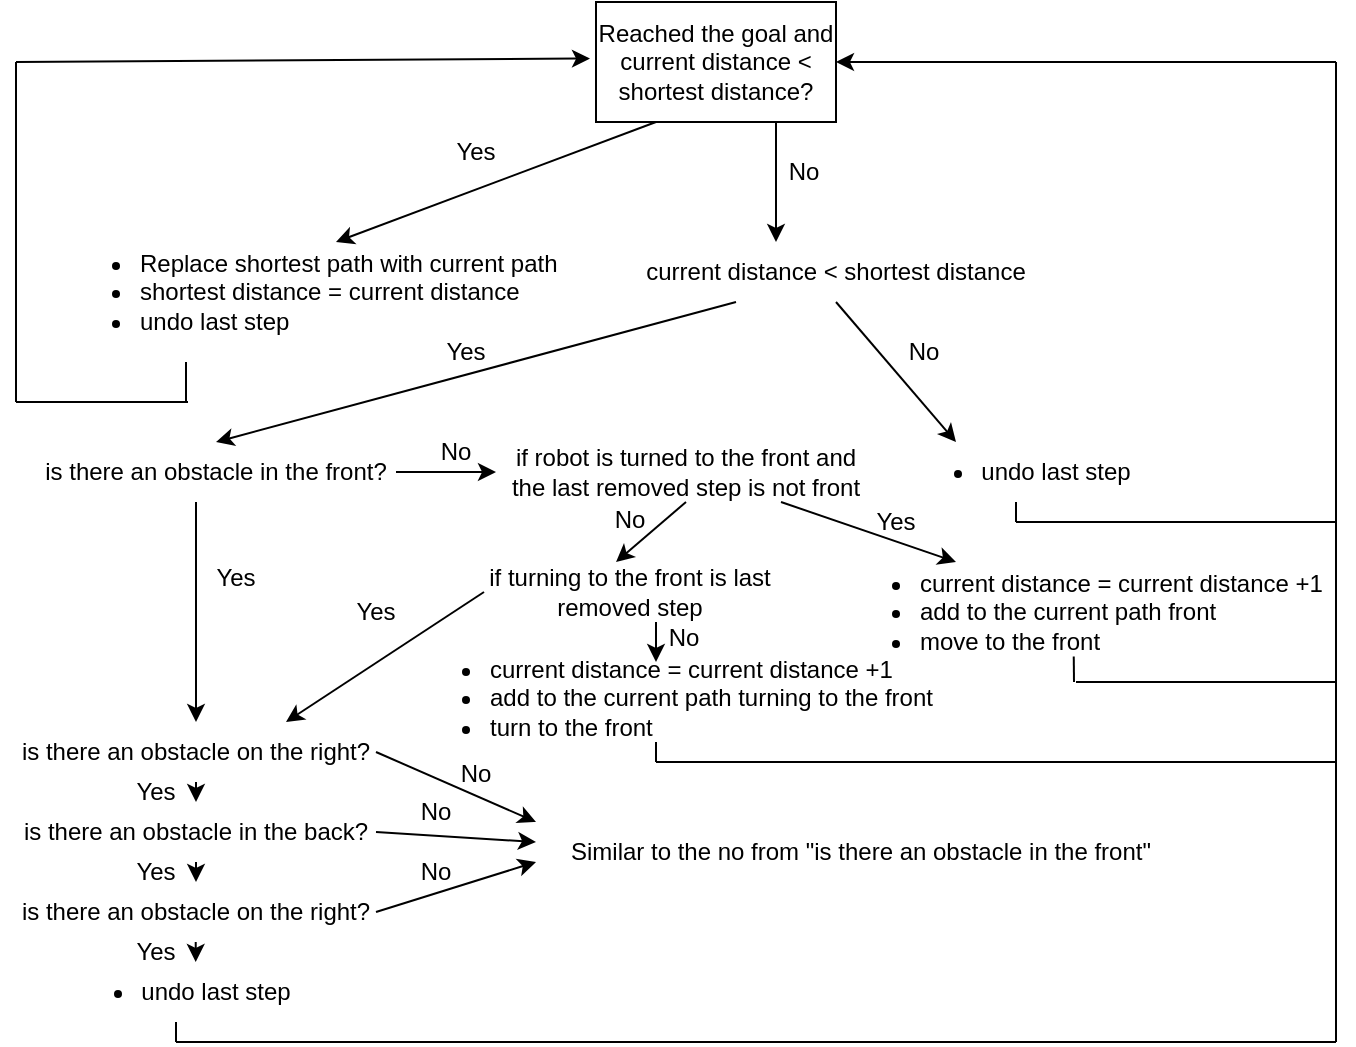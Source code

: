 <mxfile version="17.2.1" type="device"><diagram id="DpkF_7UAGy-t8U02iwhb" name="Page-1"><mxGraphModel dx="1093" dy="515" grid="1" gridSize="10" guides="1" tooltips="1" connect="1" arrows="1" fold="1" page="1" pageScale="1" pageWidth="827" pageHeight="1169" math="0" shadow="0"><root><mxCell id="0"/><mxCell id="1" parent="0"/><mxCell id="8ZDmjbbhvtat1mvm6XjR-16" value="Reached the goal and current distance &amp;lt; shortest distance?" style="rounded=0;whiteSpace=wrap;html=1;fontColor=#000000;" vertex="1" parent="1"><mxGeometry x="310" y="20" width="120" height="60" as="geometry"/></mxCell><mxCell id="8ZDmjbbhvtat1mvm6XjR-17" value="" style="endArrow=classic;html=1;rounded=0;fontColor=#000000;exitX=0.25;exitY=1;exitDx=0;exitDy=0;" edge="1" parent="1" source="8ZDmjbbhvtat1mvm6XjR-16"><mxGeometry width="50" height="50" relative="1" as="geometry"><mxPoint x="350" y="60" as="sourcePoint"/><mxPoint x="180" y="140" as="targetPoint"/></mxGeometry></mxCell><mxCell id="8ZDmjbbhvtat1mvm6XjR-18" value="" style="endArrow=classic;html=1;rounded=0;fontColor=#000000;exitX=0.75;exitY=1;exitDx=0;exitDy=0;" edge="1" parent="1" source="8ZDmjbbhvtat1mvm6XjR-16"><mxGeometry width="50" height="50" relative="1" as="geometry"><mxPoint x="350" y="60" as="sourcePoint"/><mxPoint x="400" y="140" as="targetPoint"/></mxGeometry></mxCell><mxCell id="8ZDmjbbhvtat1mvm6XjR-19" value="Yes" style="text;html=1;strokeColor=none;fillColor=none;align=center;verticalAlign=middle;whiteSpace=wrap;rounded=0;fontColor=#000000;" vertex="1" parent="1"><mxGeometry x="220" y="80" width="60" height="30" as="geometry"/></mxCell><mxCell id="8ZDmjbbhvtat1mvm6XjR-20" value="&lt;ul&gt;&lt;li&gt;Replace shortest path with current path&lt;/li&gt;&lt;li&gt;shortest distance = current distance&lt;/li&gt;&lt;li&gt;undo last step&lt;/li&gt;&lt;/ul&gt;" style="text;html=1;strokeColor=none;fillColor=none;align=left;verticalAlign=middle;whiteSpace=wrap;rounded=0;fontColor=#000000;" vertex="1" parent="1"><mxGeometry x="40" y="130" width="260" height="70" as="geometry"/></mxCell><mxCell id="8ZDmjbbhvtat1mvm6XjR-24" value="" style="endArrow=none;html=1;rounded=0;fontColor=#000000;exitX=0.25;exitY=1;exitDx=0;exitDy=0;" edge="1" parent="1" source="8ZDmjbbhvtat1mvm6XjR-20"><mxGeometry width="50" height="50" relative="1" as="geometry"><mxPoint x="390" y="200" as="sourcePoint"/><mxPoint x="105" y="220" as="targetPoint"/></mxGeometry></mxCell><mxCell id="8ZDmjbbhvtat1mvm6XjR-25" value="" style="endArrow=none;html=1;rounded=0;fontColor=#000000;" edge="1" parent="1"><mxGeometry width="50" height="50" relative="1" as="geometry"><mxPoint x="106" y="220" as="sourcePoint"/><mxPoint x="20" y="220" as="targetPoint"/></mxGeometry></mxCell><mxCell id="8ZDmjbbhvtat1mvm6XjR-26" value="" style="endArrow=none;html=1;rounded=0;fontColor=#000000;" edge="1" parent="1"><mxGeometry width="50" height="50" relative="1" as="geometry"><mxPoint x="20" y="220" as="sourcePoint"/><mxPoint x="20" y="50" as="targetPoint"/></mxGeometry></mxCell><mxCell id="8ZDmjbbhvtat1mvm6XjR-28" value="" style="endArrow=classic;html=1;rounded=0;fontColor=#000000;entryX=-0.025;entryY=0.471;entryDx=0;entryDy=0;entryPerimeter=0;" edge="1" parent="1" target="8ZDmjbbhvtat1mvm6XjR-16"><mxGeometry width="50" height="50" relative="1" as="geometry"><mxPoint x="20" y="50" as="sourcePoint"/><mxPoint x="250" y="80" as="targetPoint"/></mxGeometry></mxCell><mxCell id="8ZDmjbbhvtat1mvm6XjR-29" value="No" style="text;html=1;strokeColor=none;fillColor=none;align=center;verticalAlign=middle;whiteSpace=wrap;rounded=0;fontColor=#000000;" vertex="1" parent="1"><mxGeometry x="384" y="90" width="60" height="30" as="geometry"/></mxCell><mxCell id="8ZDmjbbhvtat1mvm6XjR-30" value="current distance &amp;lt; shortest distance" style="text;html=1;strokeColor=none;fillColor=none;align=center;verticalAlign=middle;whiteSpace=wrap;rounded=0;fontColor=#000000;" vertex="1" parent="1"><mxGeometry x="330" y="140" width="200" height="30" as="geometry"/></mxCell><mxCell id="8ZDmjbbhvtat1mvm6XjR-31" value="" style="endArrow=classic;html=1;rounded=0;fontColor=#000000;exitX=0.25;exitY=1;exitDx=0;exitDy=0;entryX=0.5;entryY=0;entryDx=0;entryDy=0;" edge="1" parent="1" source="8ZDmjbbhvtat1mvm6XjR-30" target="8ZDmjbbhvtat1mvm6XjR-36"><mxGeometry width="50" height="50" relative="1" as="geometry"><mxPoint x="270" y="160" as="sourcePoint"/><mxPoint x="180" y="240" as="targetPoint"/></mxGeometry></mxCell><mxCell id="8ZDmjbbhvtat1mvm6XjR-32" value="Yes" style="text;html=1;strokeColor=none;fillColor=none;align=center;verticalAlign=middle;whiteSpace=wrap;rounded=0;fontColor=#000000;" vertex="1" parent="1"><mxGeometry x="215" y="180" width="60" height="30" as="geometry"/></mxCell><mxCell id="8ZDmjbbhvtat1mvm6XjR-33" value="" style="endArrow=classic;html=1;rounded=0;fontColor=#000000;exitX=0.5;exitY=1;exitDx=0;exitDy=0;" edge="1" parent="1" source="8ZDmjbbhvtat1mvm6XjR-30"><mxGeometry width="50" height="50" relative="1" as="geometry"><mxPoint x="420" y="160" as="sourcePoint"/><mxPoint x="490" y="240" as="targetPoint"/></mxGeometry></mxCell><mxCell id="8ZDmjbbhvtat1mvm6XjR-34" value="No" style="text;html=1;strokeColor=none;fillColor=none;align=center;verticalAlign=middle;whiteSpace=wrap;rounded=0;fontColor=#000000;" vertex="1" parent="1"><mxGeometry x="444" y="180" width="60" height="30" as="geometry"/></mxCell><mxCell id="8ZDmjbbhvtat1mvm6XjR-35" value="&lt;ul&gt;&lt;li&gt;undo last step&lt;/li&gt;&lt;/ul&gt;" style="text;html=1;strokeColor=none;fillColor=none;align=center;verticalAlign=middle;whiteSpace=wrap;rounded=0;fontColor=#000000;" vertex="1" parent="1"><mxGeometry x="460" y="240" width="120" height="30" as="geometry"/></mxCell><mxCell id="8ZDmjbbhvtat1mvm6XjR-36" value="is there an obstacle in the front?" style="text;html=1;strokeColor=none;fillColor=none;align=center;verticalAlign=middle;whiteSpace=wrap;rounded=0;fontColor=#000000;" vertex="1" parent="1"><mxGeometry x="30" y="240" width="180" height="30" as="geometry"/></mxCell><mxCell id="8ZDmjbbhvtat1mvm6XjR-39" value="" style="endArrow=classic;html=1;rounded=0;fontColor=#000000;entryX=1;entryY=0.5;entryDx=0;entryDy=0;" edge="1" parent="1" target="8ZDmjbbhvtat1mvm6XjR-16"><mxGeometry width="50" height="50" relative="1" as="geometry"><mxPoint x="680" y="50" as="sourcePoint"/><mxPoint x="460" y="170" as="targetPoint"/></mxGeometry></mxCell><mxCell id="8ZDmjbbhvtat1mvm6XjR-40" value="" style="endArrow=none;html=1;rounded=0;fontColor=#000000;" edge="1" parent="1"><mxGeometry width="50" height="50" relative="1" as="geometry"><mxPoint x="680" y="280" as="sourcePoint"/><mxPoint x="680" y="50" as="targetPoint"/></mxGeometry></mxCell><mxCell id="8ZDmjbbhvtat1mvm6XjR-41" value="" style="endArrow=none;html=1;rounded=0;fontColor=#000000;" edge="1" parent="1"><mxGeometry width="50" height="50" relative="1" as="geometry"><mxPoint x="680" y="280" as="sourcePoint"/><mxPoint x="520" y="280" as="targetPoint"/></mxGeometry></mxCell><mxCell id="8ZDmjbbhvtat1mvm6XjR-42" value="" style="endArrow=none;html=1;rounded=0;fontColor=#000000;entryX=0.5;entryY=1;entryDx=0;entryDy=0;" edge="1" parent="1" target="8ZDmjbbhvtat1mvm6XjR-35"><mxGeometry width="50" height="50" relative="1" as="geometry"><mxPoint x="520" y="280" as="sourcePoint"/><mxPoint x="520" y="280" as="targetPoint"/></mxGeometry></mxCell><mxCell id="8ZDmjbbhvtat1mvm6XjR-43" value="" style="endArrow=classic;html=1;rounded=0;fontColor=#000000;entryX=0.5;entryY=0;entryDx=0;entryDy=0;" edge="1" parent="1" target="8ZDmjbbhvtat1mvm6XjR-46"><mxGeometry width="50" height="50" relative="1" as="geometry"><mxPoint x="110" y="270" as="sourcePoint"/><mxPoint x="190" y="280" as="targetPoint"/><Array as="points"><mxPoint x="110" y="270"/><mxPoint x="110" y="310"/></Array></mxGeometry></mxCell><mxCell id="8ZDmjbbhvtat1mvm6XjR-46" value="is there an obstacle on the right?" style="text;html=1;strokeColor=none;fillColor=none;align=center;verticalAlign=middle;whiteSpace=wrap;rounded=0;fontColor=#000000;" vertex="1" parent="1"><mxGeometry x="20" y="380" width="180" height="30" as="geometry"/></mxCell><mxCell id="8ZDmjbbhvtat1mvm6XjR-53" value="Yes" style="text;html=1;strokeColor=none;fillColor=none;align=center;verticalAlign=middle;whiteSpace=wrap;rounded=0;fontColor=#000000;" vertex="1" parent="1"><mxGeometry x="60" y="440" width="60" height="30" as="geometry"/></mxCell><mxCell id="8ZDmjbbhvtat1mvm6XjR-54" value="is there an obstacle in the back?" style="text;html=1;strokeColor=none;fillColor=none;align=center;verticalAlign=middle;whiteSpace=wrap;rounded=0;fontColor=#000000;" vertex="1" parent="1"><mxGeometry x="20" y="420" width="180" height="30" as="geometry"/></mxCell><mxCell id="8ZDmjbbhvtat1mvm6XjR-55" value="is there an obstacle on the right?" style="text;html=1;strokeColor=none;fillColor=none;align=center;verticalAlign=middle;whiteSpace=wrap;rounded=0;fontColor=#000000;" vertex="1" parent="1"><mxGeometry x="20" y="460" width="180" height="30" as="geometry"/></mxCell><mxCell id="8ZDmjbbhvtat1mvm6XjR-56" value="" style="endArrow=classic;html=1;rounded=0;fontColor=#000000;exitX=0.5;exitY=1;exitDx=0;exitDy=0;" edge="1" parent="1" source="8ZDmjbbhvtat1mvm6XjR-46" target="8ZDmjbbhvtat1mvm6XjR-54"><mxGeometry width="50" height="50" relative="1" as="geometry"><mxPoint x="140" y="400" as="sourcePoint"/><mxPoint x="190" y="350" as="targetPoint"/></mxGeometry></mxCell><mxCell id="8ZDmjbbhvtat1mvm6XjR-57" value="" style="endArrow=classic;html=1;rounded=0;fontColor=#000000;exitX=0.5;exitY=1;exitDx=0;exitDy=0;" edge="1" parent="1" source="8ZDmjbbhvtat1mvm6XjR-54" target="8ZDmjbbhvtat1mvm6XjR-55"><mxGeometry width="50" height="50" relative="1" as="geometry"><mxPoint x="140" y="400" as="sourcePoint"/><mxPoint x="190" y="350" as="targetPoint"/></mxGeometry></mxCell><mxCell id="8ZDmjbbhvtat1mvm6XjR-58" value="Yes" style="text;html=1;strokeColor=none;fillColor=none;align=center;verticalAlign=middle;whiteSpace=wrap;rounded=0;fontColor=#000000;" vertex="1" parent="1"><mxGeometry x="60" y="400" width="60" height="30" as="geometry"/></mxCell><mxCell id="8ZDmjbbhvtat1mvm6XjR-59" value="Yes" style="text;html=1;strokeColor=none;fillColor=none;align=center;verticalAlign=middle;whiteSpace=wrap;rounded=0;fontColor=#000000;" vertex="1" parent="1"><mxGeometry x="100" y="293" width="60" height="30" as="geometry"/></mxCell><mxCell id="8ZDmjbbhvtat1mvm6XjR-64" value="if robot is turned to the front and the last removed step is not front" style="text;html=1;strokeColor=none;fillColor=none;align=center;verticalAlign=middle;whiteSpace=wrap;rounded=0;fontColor=#000000;" vertex="1" parent="1"><mxGeometry x="260" y="240" width="190" height="30" as="geometry"/></mxCell><mxCell id="8ZDmjbbhvtat1mvm6XjR-65" value="" style="endArrow=classic;html=1;rounded=0;fontColor=#000000;exitX=1;exitY=0.5;exitDx=0;exitDy=0;" edge="1" parent="1" source="8ZDmjbbhvtat1mvm6XjR-36"><mxGeometry width="50" height="50" relative="1" as="geometry"><mxPoint x="300" y="290" as="sourcePoint"/><mxPoint x="260" y="255" as="targetPoint"/></mxGeometry></mxCell><mxCell id="8ZDmjbbhvtat1mvm6XjR-66" value="No" style="text;html=1;strokeColor=none;fillColor=none;align=center;verticalAlign=middle;whiteSpace=wrap;rounded=0;fontColor=#000000;" vertex="1" parent="1"><mxGeometry x="210" y="230" width="60" height="30" as="geometry"/></mxCell><mxCell id="8ZDmjbbhvtat1mvm6XjR-67" value="" style="endArrow=classic;html=1;rounded=0;fontColor=#000000;exitX=0.75;exitY=1;exitDx=0;exitDy=0;" edge="1" parent="1" source="8ZDmjbbhvtat1mvm6XjR-64"><mxGeometry width="50" height="50" relative="1" as="geometry"><mxPoint x="310" y="310" as="sourcePoint"/><mxPoint x="490" y="300" as="targetPoint"/></mxGeometry></mxCell><mxCell id="8ZDmjbbhvtat1mvm6XjR-68" value="Yes" style="text;html=1;strokeColor=none;fillColor=none;align=center;verticalAlign=middle;whiteSpace=wrap;rounded=0;fontColor=#000000;" vertex="1" parent="1"><mxGeometry x="430" y="266" width="60" height="28" as="geometry"/></mxCell><mxCell id="8ZDmjbbhvtat1mvm6XjR-70" value="&lt;ul&gt;&lt;li&gt;current distance = current distance +1&lt;/li&gt;&lt;li&gt;add to the current path front&lt;/li&gt;&lt;li&gt;move to the front&lt;/li&gt;&lt;/ul&gt;" style="text;html=1;strokeColor=none;fillColor=none;align=left;verticalAlign=middle;whiteSpace=wrap;rounded=0;fontColor=#000000;" vertex="1" parent="1"><mxGeometry x="430" y="310" width="259" height="30" as="geometry"/></mxCell><mxCell id="8ZDmjbbhvtat1mvm6XjR-71" value="" style="endArrow=none;html=1;rounded=0;fontColor=#000000;entryX=0.459;entryY=1.243;entryDx=0;entryDy=0;entryPerimeter=0;" edge="1" parent="1" target="8ZDmjbbhvtat1mvm6XjR-70"><mxGeometry width="50" height="50" relative="1" as="geometry"><mxPoint x="549" y="360" as="sourcePoint"/><mxPoint x="470" y="250" as="targetPoint"/></mxGeometry></mxCell><mxCell id="8ZDmjbbhvtat1mvm6XjR-72" value="" style="endArrow=none;html=1;rounded=0;fontColor=#000000;" edge="1" parent="1"><mxGeometry width="50" height="50" relative="1" as="geometry"><mxPoint x="550" y="360" as="sourcePoint"/><mxPoint x="680" y="360" as="targetPoint"/></mxGeometry></mxCell><mxCell id="8ZDmjbbhvtat1mvm6XjR-73" value="" style="endArrow=none;html=1;rounded=0;fontColor=#000000;" edge="1" parent="1"><mxGeometry width="50" height="50" relative="1" as="geometry"><mxPoint x="680" y="360" as="sourcePoint"/><mxPoint x="680" y="280" as="targetPoint"/></mxGeometry></mxCell><mxCell id="8ZDmjbbhvtat1mvm6XjR-74" value="" style="endArrow=classic;html=1;rounded=0;fontColor=#000000;exitX=0.5;exitY=1;exitDx=0;exitDy=0;" edge="1" parent="1" source="8ZDmjbbhvtat1mvm6XjR-64"><mxGeometry width="50" height="50" relative="1" as="geometry"><mxPoint x="290" y="300" as="sourcePoint"/><mxPoint x="320" y="300" as="targetPoint"/></mxGeometry></mxCell><mxCell id="8ZDmjbbhvtat1mvm6XjR-75" value="No" style="text;html=1;strokeColor=none;fillColor=none;align=center;verticalAlign=middle;whiteSpace=wrap;rounded=0;fontColor=#000000;" vertex="1" parent="1"><mxGeometry x="297" y="264" width="60" height="30" as="geometry"/></mxCell><mxCell id="8ZDmjbbhvtat1mvm6XjR-78" value="if turning to the front is last removed step" style="text;html=1;strokeColor=none;fillColor=none;align=center;verticalAlign=middle;whiteSpace=wrap;rounded=0;fontColor=#000000;" vertex="1" parent="1"><mxGeometry x="254" y="300" width="146" height="30" as="geometry"/></mxCell><mxCell id="8ZDmjbbhvtat1mvm6XjR-79" value="" style="endArrow=classic;html=1;rounded=0;fontColor=#000000;exitX=0;exitY=0.5;exitDx=0;exitDy=0;entryX=0.75;entryY=0;entryDx=0;entryDy=0;" edge="1" parent="1" source="8ZDmjbbhvtat1mvm6XjR-78" target="8ZDmjbbhvtat1mvm6XjR-46"><mxGeometry width="50" height="50" relative="1" as="geometry"><mxPoint x="290" y="270" as="sourcePoint"/><mxPoint x="340" y="220" as="targetPoint"/></mxGeometry></mxCell><mxCell id="8ZDmjbbhvtat1mvm6XjR-80" value="Yes" style="text;html=1;strokeColor=none;fillColor=none;align=center;verticalAlign=middle;whiteSpace=wrap;rounded=0;fontColor=#000000;" vertex="1" parent="1"><mxGeometry x="170" y="310" width="60" height="30" as="geometry"/></mxCell><mxCell id="8ZDmjbbhvtat1mvm6XjR-81" value="" style="endArrow=classic;html=1;rounded=0;fontColor=#000000;" edge="1" parent="1"><mxGeometry width="50" height="50" relative="1" as="geometry"><mxPoint x="340" y="330" as="sourcePoint"/><mxPoint x="340" y="350" as="targetPoint"/></mxGeometry></mxCell><mxCell id="8ZDmjbbhvtat1mvm6XjR-82" value="No" style="text;html=1;strokeColor=none;fillColor=none;align=center;verticalAlign=middle;whiteSpace=wrap;rounded=0;fontColor=#000000;" vertex="1" parent="1"><mxGeometry x="324" y="323" width="60" height="30" as="geometry"/></mxCell><mxCell id="8ZDmjbbhvtat1mvm6XjR-83" value="&lt;ul&gt;&lt;li&gt;current distance = current distance +1&lt;/li&gt;&lt;li&gt;add to the current path turning to the front&lt;/li&gt;&lt;li&gt;turn to the front&lt;/li&gt;&lt;/ul&gt;" style="text;html=1;strokeColor=none;fillColor=none;align=left;verticalAlign=middle;whiteSpace=wrap;rounded=0;fontColor=#000000;" vertex="1" parent="1"><mxGeometry x="215" y="353" width="267" height="30" as="geometry"/></mxCell><mxCell id="8ZDmjbbhvtat1mvm6XjR-85" value="" style="endArrow=none;html=1;rounded=0;fontColor=#000000;" edge="1" parent="1"><mxGeometry width="50" height="50" relative="1" as="geometry"><mxPoint x="340" y="390" as="sourcePoint"/><mxPoint x="340" y="400" as="targetPoint"/></mxGeometry></mxCell><mxCell id="8ZDmjbbhvtat1mvm6XjR-86" value="" style="endArrow=none;html=1;rounded=0;fontColor=#000000;" edge="1" parent="1"><mxGeometry width="50" height="50" relative="1" as="geometry"><mxPoint x="340" y="400" as="sourcePoint"/><mxPoint x="680" y="400" as="targetPoint"/></mxGeometry></mxCell><mxCell id="8ZDmjbbhvtat1mvm6XjR-87" value="" style="endArrow=none;html=1;rounded=0;fontColor=#000000;" edge="1" parent="1"><mxGeometry width="50" height="50" relative="1" as="geometry"><mxPoint x="680" y="400" as="sourcePoint"/><mxPoint x="680" y="350" as="targetPoint"/></mxGeometry></mxCell><mxCell id="8ZDmjbbhvtat1mvm6XjR-88" value="" style="endArrow=classic;html=1;rounded=0;fontColor=#000000;exitX=1;exitY=0.5;exitDx=0;exitDy=0;" edge="1" parent="1" source="8ZDmjbbhvtat1mvm6XjR-46"><mxGeometry width="50" height="50" relative="1" as="geometry"><mxPoint x="230" y="380" as="sourcePoint"/><mxPoint x="280" y="430" as="targetPoint"/></mxGeometry></mxCell><mxCell id="8ZDmjbbhvtat1mvm6XjR-89" value="" style="endArrow=classic;html=1;rounded=0;fontColor=#000000;exitX=1;exitY=0.5;exitDx=0;exitDy=0;" edge="1" parent="1" source="8ZDmjbbhvtat1mvm6XjR-54"><mxGeometry width="50" height="50" relative="1" as="geometry"><mxPoint x="230" y="380" as="sourcePoint"/><mxPoint x="280" y="440" as="targetPoint"/></mxGeometry></mxCell><mxCell id="8ZDmjbbhvtat1mvm6XjR-90" value="" style="endArrow=classic;html=1;rounded=0;fontColor=#000000;" edge="1" parent="1"><mxGeometry width="50" height="50" relative="1" as="geometry"><mxPoint x="200" y="475" as="sourcePoint"/><mxPoint x="280" y="450" as="targetPoint"/></mxGeometry></mxCell><mxCell id="8ZDmjbbhvtat1mvm6XjR-92" value="No" style="text;html=1;strokeColor=none;fillColor=none;align=center;verticalAlign=middle;whiteSpace=wrap;rounded=0;fontColor=#000000;" vertex="1" parent="1"><mxGeometry x="220" y="391" width="60" height="30" as="geometry"/></mxCell><mxCell id="8ZDmjbbhvtat1mvm6XjR-93" value="No" style="text;html=1;strokeColor=none;fillColor=none;align=center;verticalAlign=middle;whiteSpace=wrap;rounded=0;fontColor=#000000;" vertex="1" parent="1"><mxGeometry x="200" y="410" width="60" height="30" as="geometry"/></mxCell><mxCell id="8ZDmjbbhvtat1mvm6XjR-94" value="No" style="text;html=1;strokeColor=none;fillColor=none;align=center;verticalAlign=middle;whiteSpace=wrap;rounded=0;fontColor=#000000;" vertex="1" parent="1"><mxGeometry x="200" y="440" width="60" height="30" as="geometry"/></mxCell><mxCell id="8ZDmjbbhvtat1mvm6XjR-95" value="Similar to the no from &quot;is there an obstacle in the front&quot;" style="text;html=1;strokeColor=none;fillColor=none;align=center;verticalAlign=middle;whiteSpace=wrap;rounded=0;fontColor=#000000;" vertex="1" parent="1"><mxGeometry x="290" y="430" width="305" height="30" as="geometry"/></mxCell><mxCell id="8ZDmjbbhvtat1mvm6XjR-100" value="&lt;ul&gt;&lt;li&gt;undo last step&lt;/li&gt;&lt;/ul&gt;" style="text;html=1;strokeColor=none;fillColor=none;align=center;verticalAlign=middle;whiteSpace=wrap;rounded=0;fontColor=#000000;" vertex="1" parent="1"><mxGeometry x="40" y="500" width="120" height="30" as="geometry"/></mxCell><mxCell id="8ZDmjbbhvtat1mvm6XjR-101" value="" style="endArrow=classic;html=1;rounded=0;fontColor=#000000;exitX=0.5;exitY=1;exitDx=0;exitDy=0;" edge="1" parent="1"><mxGeometry width="50" height="50" relative="1" as="geometry"><mxPoint x="109.86" y="490" as="sourcePoint"/><mxPoint x="109.86" y="500" as="targetPoint"/></mxGeometry></mxCell><mxCell id="8ZDmjbbhvtat1mvm6XjR-102" value="Yes" style="text;html=1;strokeColor=none;fillColor=none;align=center;verticalAlign=middle;whiteSpace=wrap;rounded=0;fontColor=#000000;" vertex="1" parent="1"><mxGeometry x="60" y="480" width="60" height="30" as="geometry"/></mxCell><mxCell id="8ZDmjbbhvtat1mvm6XjR-103" value="" style="endArrow=none;html=1;rounded=0;fontColor=#000000;exitX=0.5;exitY=1;exitDx=0;exitDy=0;" edge="1" parent="1" source="8ZDmjbbhvtat1mvm6XjR-100"><mxGeometry width="50" height="50" relative="1" as="geometry"><mxPoint x="250" y="480" as="sourcePoint"/><mxPoint x="100" y="540" as="targetPoint"/></mxGeometry></mxCell><mxCell id="8ZDmjbbhvtat1mvm6XjR-104" value="" style="endArrow=none;html=1;rounded=0;fontColor=#000000;" edge="1" parent="1"><mxGeometry width="50" height="50" relative="1" as="geometry"><mxPoint x="100" y="540" as="sourcePoint"/><mxPoint x="680" y="540" as="targetPoint"/></mxGeometry></mxCell><mxCell id="8ZDmjbbhvtat1mvm6XjR-105" value="" style="endArrow=none;html=1;rounded=0;fontColor=#000000;" edge="1" parent="1"><mxGeometry width="50" height="50" relative="1" as="geometry"><mxPoint x="680" y="540" as="sourcePoint"/><mxPoint x="680" y="400" as="targetPoint"/></mxGeometry></mxCell></root></mxGraphModel></diagram></mxfile>